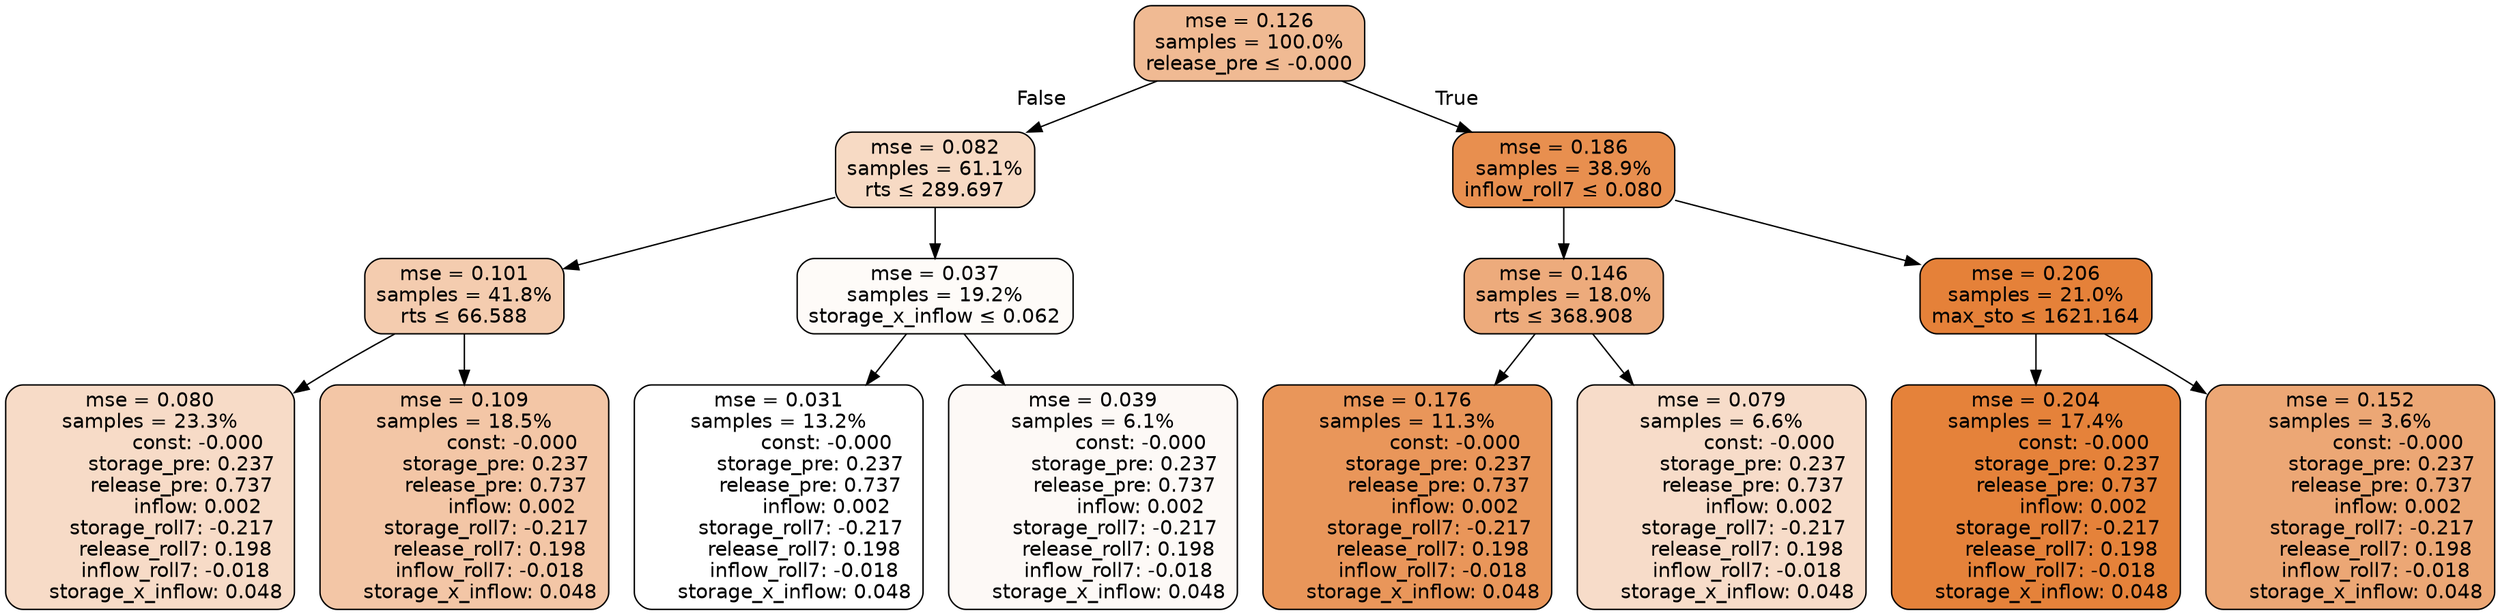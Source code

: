 digraph tree {
node [shape=rectangle, style="filled, rounded", color="black", fontname=helvetica] ;
edge [fontname=helvetica] ;
	"0" [label="mse = 0.126
samples = 100.0%
release_pre &le; -0.000", fillcolor="#f0ba93"]
	"1" [label="mse = 0.082
samples = 61.1%
rts &le; 289.697", fillcolor="#f7dac4"]
	"2" [label="mse = 0.101
samples = 41.8%
rts &le; 66.588", fillcolor="#f4ccaf"]
	"3" [label="mse = 0.080
samples = 23.3%
               const: -0.000
          storage_pre: 0.237
          release_pre: 0.737
               inflow: 0.002
       storage_roll7: -0.217
        release_roll7: 0.198
        inflow_roll7: -0.018
     storage_x_inflow: 0.048", fillcolor="#f7dbc7"]
	"4" [label="mse = 0.109
samples = 18.5%
               const: -0.000
          storage_pre: 0.237
          release_pre: 0.737
               inflow: 0.002
       storage_roll7: -0.217
        release_roll7: 0.198
        inflow_roll7: -0.018
     storage_x_inflow: 0.048", fillcolor="#f3c6a6"]
	"5" [label="mse = 0.037
samples = 19.2%
storage_x_inflow &le; 0.062", fillcolor="#fefbf8"]
	"6" [label="mse = 0.031
samples = 13.2%
               const: -0.000
          storage_pre: 0.237
          release_pre: 0.737
               inflow: 0.002
       storage_roll7: -0.217
        release_roll7: 0.198
        inflow_roll7: -0.018
     storage_x_inflow: 0.048", fillcolor="#ffffff"]
	"7" [label="mse = 0.039
samples = 6.1%
               const: -0.000
          storage_pre: 0.237
          release_pre: 0.737
               inflow: 0.002
       storage_roll7: -0.217
        release_roll7: 0.198
        inflow_roll7: -0.018
     storage_x_inflow: 0.048", fillcolor="#fdf9f6"]
	"8" [label="mse = 0.186
samples = 38.9%
inflow_roll7 &le; 0.080", fillcolor="#e88f4f"]
	"9" [label="mse = 0.146
samples = 18.0%
rts &le; 368.908", fillcolor="#edab7c"]
	"10" [label="mse = 0.176
samples = 11.3%
               const: -0.000
          storage_pre: 0.237
          release_pre: 0.737
               inflow: 0.002
       storage_roll7: -0.217
        release_roll7: 0.198
        inflow_roll7: -0.018
     storage_x_inflow: 0.048", fillcolor="#e9965a"]
	"11" [label="mse = 0.079
samples = 6.6%
               const: -0.000
          storage_pre: 0.237
          release_pre: 0.737
               inflow: 0.002
       storage_roll7: -0.217
        release_roll7: 0.198
        inflow_roll7: -0.018
     storage_x_inflow: 0.048", fillcolor="#f7dcc9"]
	"12" [label="mse = 0.206
samples = 21.0%
max_sto &le; 1621.164", fillcolor="#e58139"]
	"13" [label="mse = 0.204
samples = 17.4%
               const: -0.000
          storage_pre: 0.237
          release_pre: 0.737
               inflow: 0.002
       storage_roll7: -0.217
        release_roll7: 0.198
        inflow_roll7: -0.018
     storage_x_inflow: 0.048", fillcolor="#e5823a"]
	"14" [label="mse = 0.152
samples = 3.6%
               const: -0.000
          storage_pre: 0.237
          release_pre: 0.737
               inflow: 0.002
       storage_roll7: -0.217
        release_roll7: 0.198
        inflow_roll7: -0.018
     storage_x_inflow: 0.048", fillcolor="#eca775"]

	"0" -> "1" [labeldistance=2.5, labelangle=45, headlabel="False"]
	"1" -> "2"
	"2" -> "3"
	"2" -> "4"
	"1" -> "5"
	"5" -> "6"
	"5" -> "7"
	"0" -> "8" [labeldistance=2.5, labelangle=-45, headlabel="True"]
	"8" -> "9"
	"9" -> "10"
	"9" -> "11"
	"8" -> "12"
	"12" -> "13"
	"12" -> "14"
}